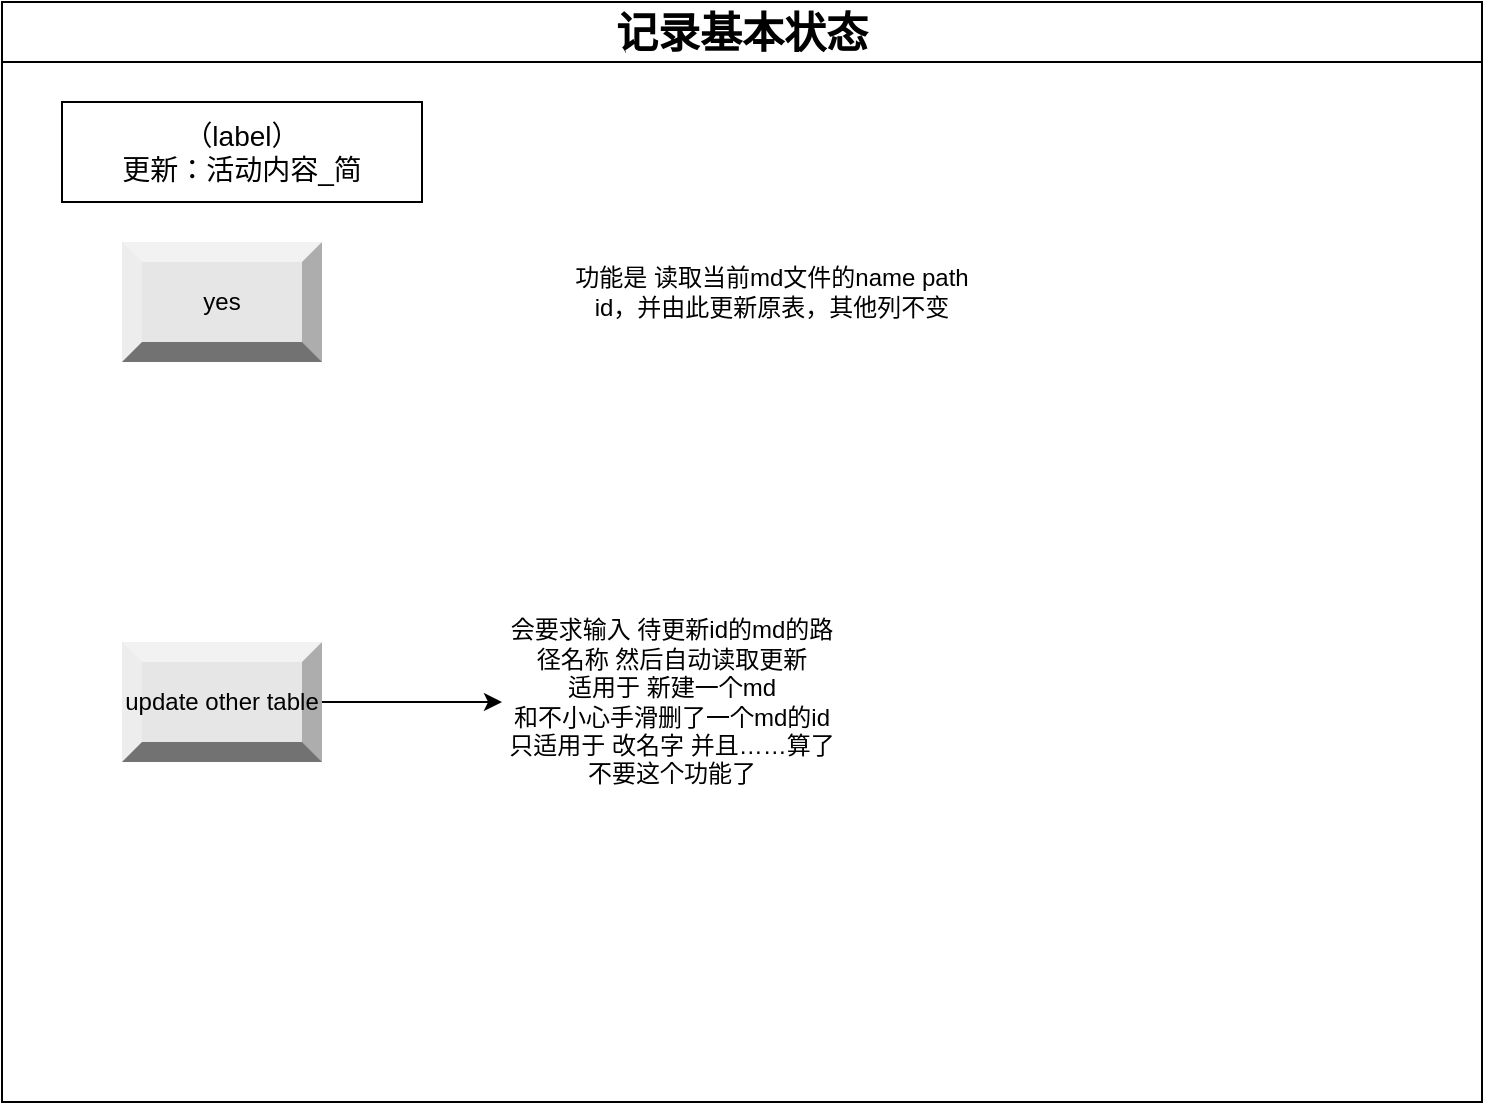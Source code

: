 <mxfile version="21.6.5" type="device">
  <diagram name="第 1 页" id="w30AUK9DSsOt7ukP-Pom">
    <mxGraphModel dx="1021" dy="5172" grid="1" gridSize="10" guides="1" tooltips="1" connect="1" arrows="1" fold="1" page="1" pageScale="1" pageWidth="3300" pageHeight="4681" math="0" shadow="0">
      <root>
        <mxCell id="0" />
        <mxCell id="1" parent="0" />
        <mxCell id="drfvZaCfhGxgJuZnFnRQ-4" value="&lt;font style=&quot;font-size: 21px;&quot;&gt;记录基本状态&lt;/font&gt;" style="swimlane;whiteSpace=wrap;html=1;startSize=30;" parent="1" vertex="1">
          <mxGeometry x="100" y="-190" width="740" height="550" as="geometry">
            <mxRectangle x="100" y="-190" width="170" height="40" as="alternateBounds" />
          </mxGeometry>
        </mxCell>
        <mxCell id="drfvZaCfhGxgJuZnFnRQ-2" value="yes" style="labelPosition=center;verticalLabelPosition=middle;align=center;html=1;shape=mxgraph.basic.shaded_button;dx=10;fillColor=#E6E6E6;strokeColor=none;whiteSpace=wrap;" parent="drfvZaCfhGxgJuZnFnRQ-4" vertex="1">
          <mxGeometry x="60" y="120" width="100" height="60" as="geometry" />
        </mxCell>
        <mxCell id="drfvZaCfhGxgJuZnFnRQ-5" value="&lt;font style=&quot;font-size: 14px;&quot;&gt;（label）&lt;br&gt;更新：活动内容_简&lt;/font&gt;" style="rounded=0;whiteSpace=wrap;html=1;" parent="drfvZaCfhGxgJuZnFnRQ-4" vertex="1">
          <mxGeometry x="30" y="50" width="180" height="50" as="geometry" />
        </mxCell>
        <mxCell id="wUoSnvhOaIb2VXnFNVge-3" style="edgeStyle=orthogonalEdgeStyle;rounded=0;orthogonalLoop=1;jettySize=auto;html=1;entryX=0;entryY=0.5;entryDx=0;entryDy=0;" parent="drfvZaCfhGxgJuZnFnRQ-4" source="wUoSnvhOaIb2VXnFNVge-1" target="wUoSnvhOaIb2VXnFNVge-2" edge="1">
          <mxGeometry relative="1" as="geometry" />
        </mxCell>
        <mxCell id="wUoSnvhOaIb2VXnFNVge-1" value="update other table" style="labelPosition=center;verticalLabelPosition=middle;align=center;html=1;shape=mxgraph.basic.shaded_button;dx=10;fillColor=#E6E6E6;strokeColor=none;whiteSpace=wrap;" parent="drfvZaCfhGxgJuZnFnRQ-4" vertex="1">
          <mxGeometry x="60" y="320" width="100" height="60" as="geometry" />
        </mxCell>
        <mxCell id="wUoSnvhOaIb2VXnFNVge-2" value="会要求输入 待更新id的md的路径名称 然后自动读取更新&lt;br&gt;适用于 新建一个md&lt;br&gt;和不小心手滑删了一个md的id&lt;br&gt;只适用于 改名字 并且……算了 不要这个功能了" style="text;html=1;strokeColor=none;fillColor=none;align=center;verticalAlign=middle;whiteSpace=wrap;rounded=0;" parent="drfvZaCfhGxgJuZnFnRQ-4" vertex="1">
          <mxGeometry x="250" y="302.5" width="170" height="95" as="geometry" />
        </mxCell>
        <mxCell id="UZhfdiz0UHm-rR2ZN5RB-1" value="功能是 读取当前md文件的name path id，并由此更新原表，其他列不变" style="text;html=1;strokeColor=none;fillColor=none;align=center;verticalAlign=middle;whiteSpace=wrap;rounded=0;" vertex="1" parent="drfvZaCfhGxgJuZnFnRQ-4">
          <mxGeometry x="280" y="130" width="210" height="30" as="geometry" />
        </mxCell>
      </root>
    </mxGraphModel>
  </diagram>
</mxfile>

